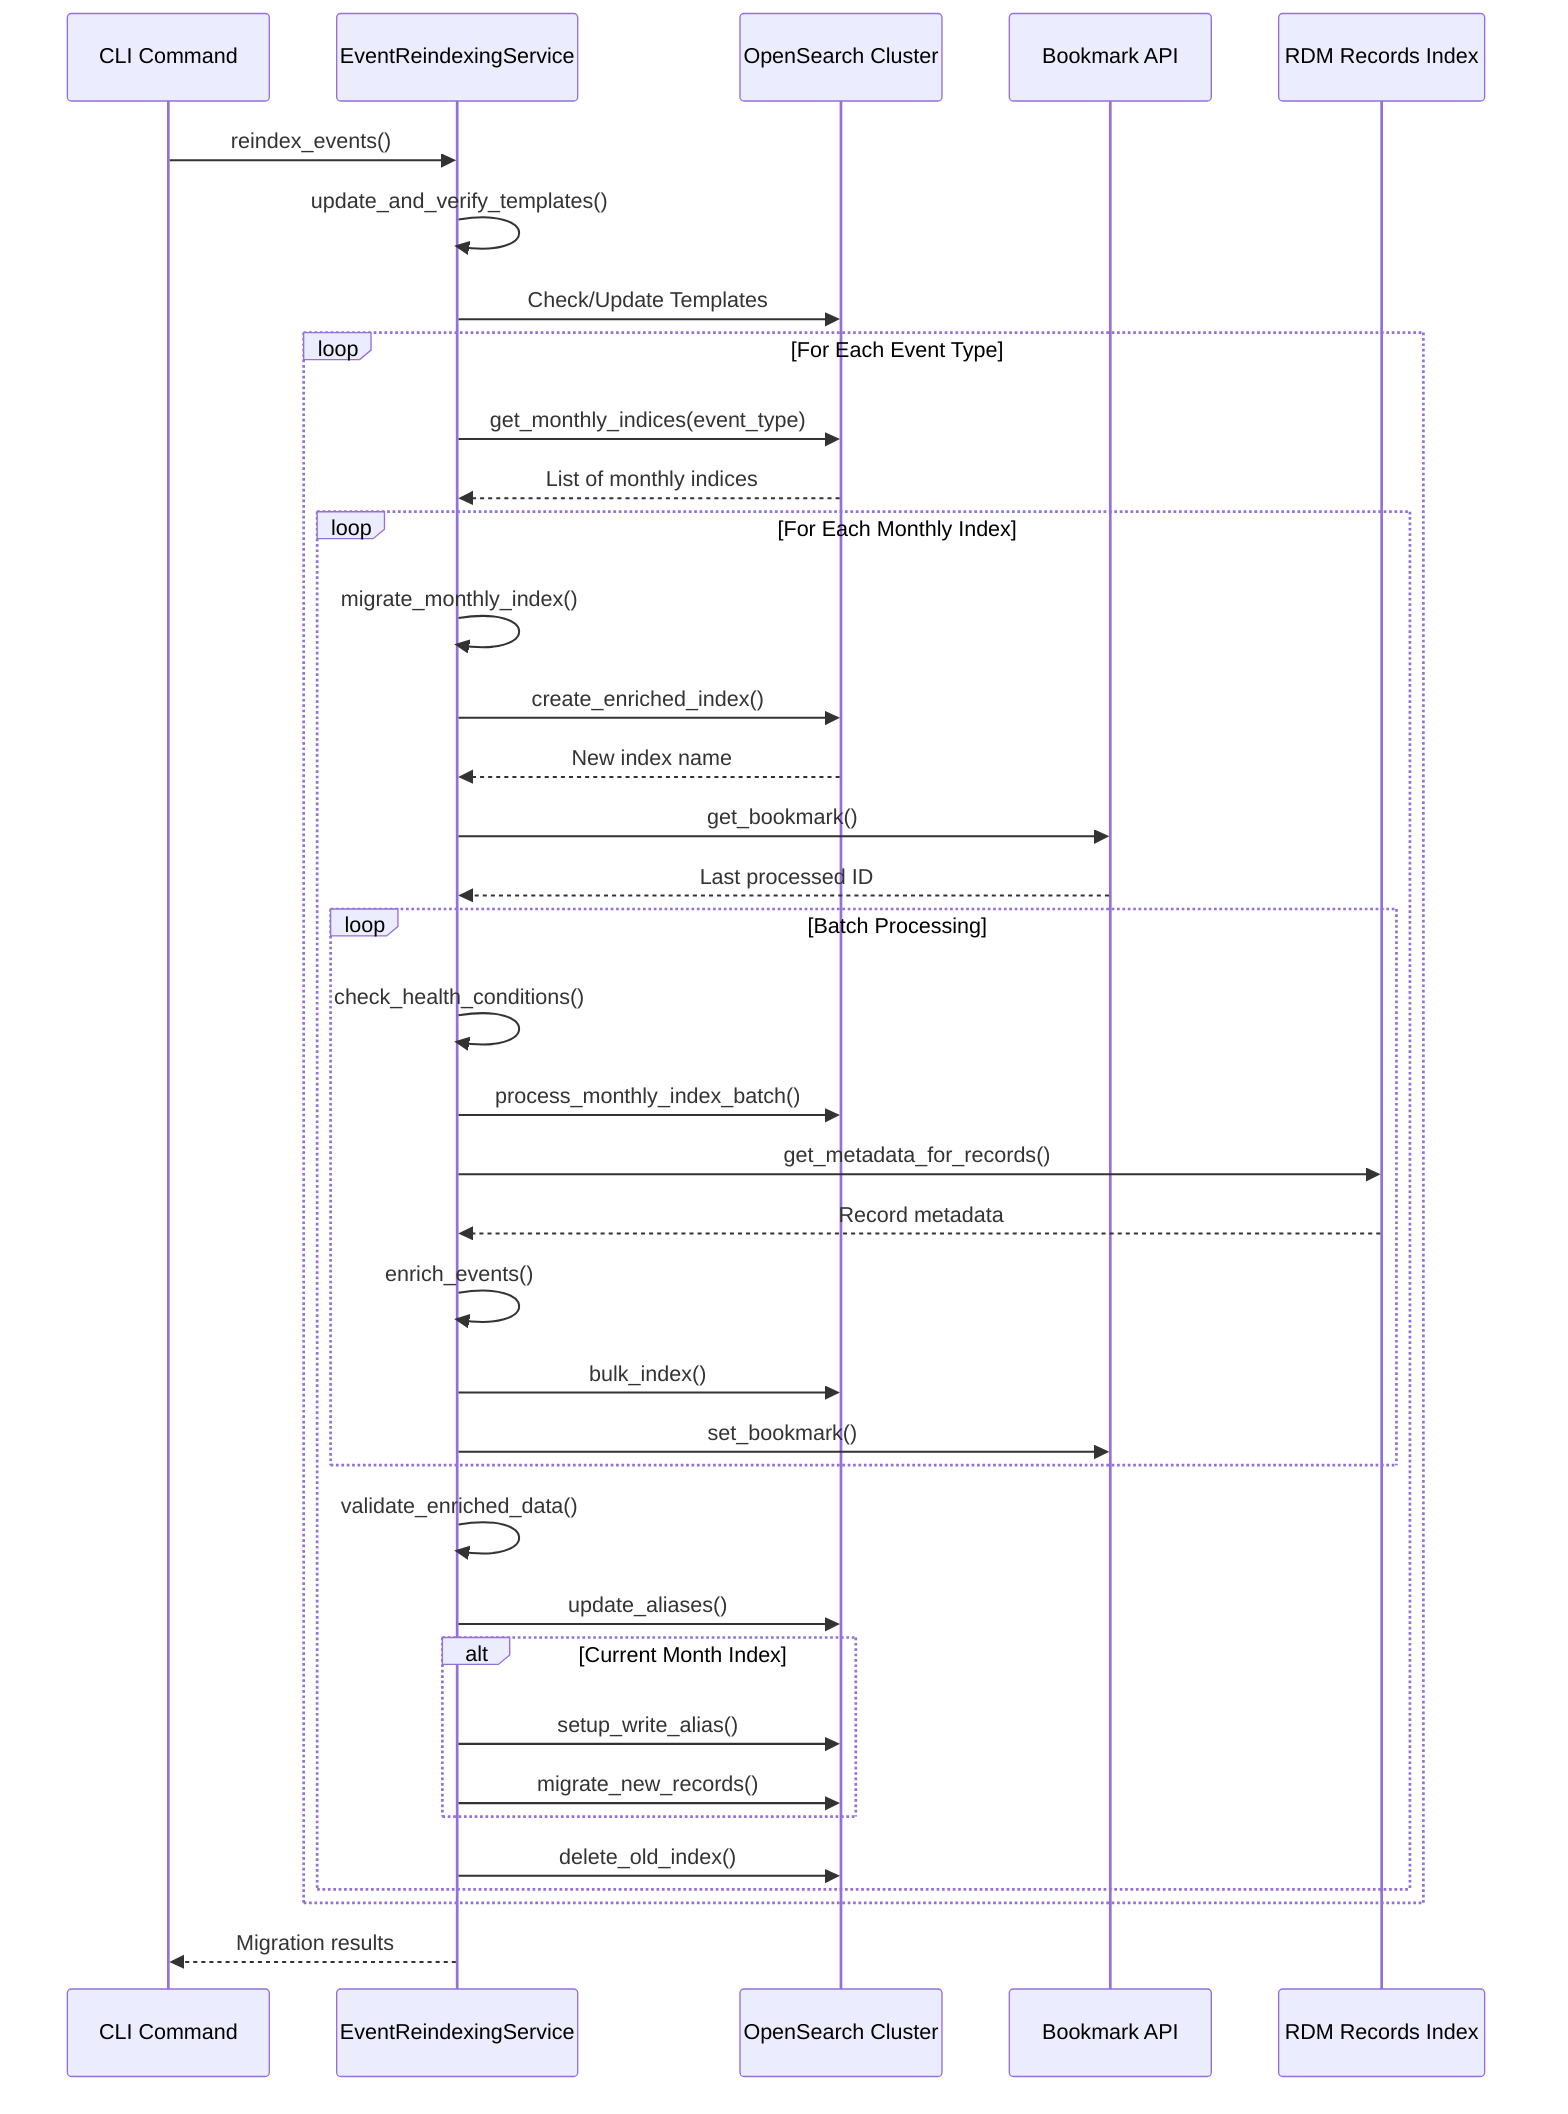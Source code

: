 sequenceDiagram
    participant CLI as CLI Command
    participant Service as EventReindexingService
    participant OpenSearch as OpenSearch Cluster
    participant Bookmark as Bookmark API
    participant Metadata as RDM Records Index

    CLI->>Service: reindex_events()
    Service->>Service: update_and_verify_templates()
    Service->>OpenSearch: Check/Update Templates

    loop For Each Event Type
        Service->>OpenSearch: get_monthly_indices(event_type)
        OpenSearch-->>Service: List of monthly indices

        loop For Each Monthly Index
            Service->>Service: migrate_monthly_index()
            Service->>OpenSearch: create_enriched_index()
            OpenSearch-->>Service: New index name

            Service->>Bookmark: get_bookmark()
            Bookmark-->>Service: Last processed ID

            loop Batch Processing
                Service->>Service: check_health_conditions()
                Service->>OpenSearch: process_monthly_index_batch()
                Service->>Metadata: get_metadata_for_records()
                Metadata-->>Service: Record metadata
                Service->>Service: enrich_events()
                Service->>OpenSearch: bulk_index()
                Service->>Bookmark: set_bookmark()
            end

            Service->>Service: validate_enriched_data()
            Service->>OpenSearch: update_aliases()

            alt Current Month Index
                Service->>OpenSearch: setup_write_alias()
                Service->>OpenSearch: migrate_new_records()
            end

            Service->>OpenSearch: delete_old_index()
        end
    end

    Service-->>CLI: Migration results